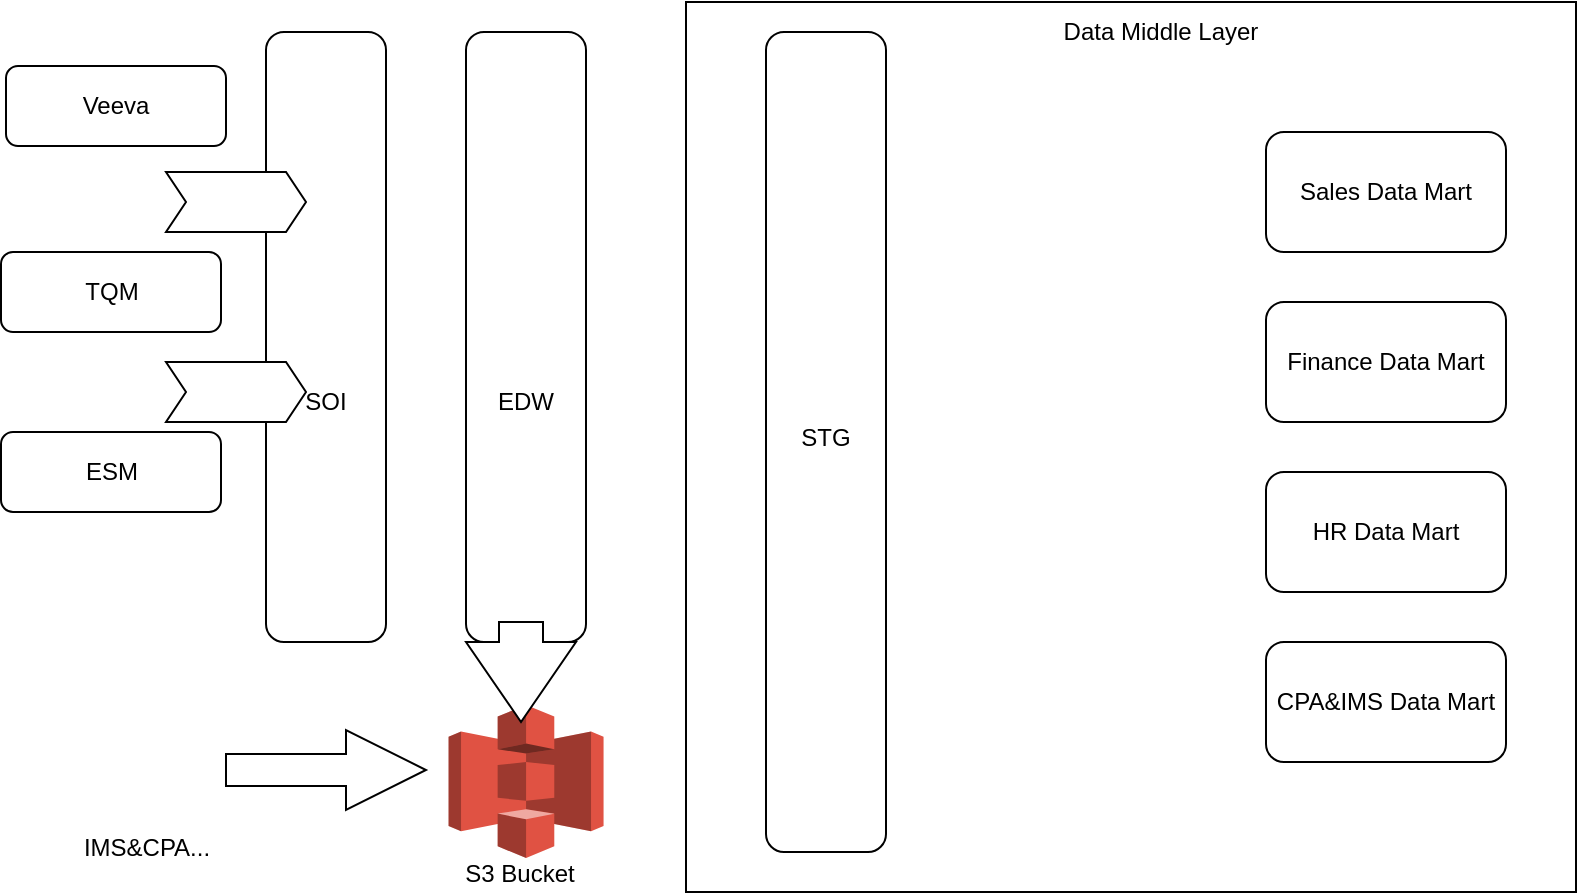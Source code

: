 <mxfile version="14.1.1" type="github">
  <diagram id="s8uIxDWAPQzP6aIuzZrn" name="第 1 页">
    <mxGraphModel dx="902" dy="524" grid="1" gridSize="10" guides="1" tooltips="1" connect="1" arrows="1" fold="1" page="1" pageScale="1" pageWidth="4681" pageHeight="3300" math="0" shadow="0">
      <root>
        <mxCell id="0" />
        <mxCell id="1" parent="0" />
        <mxCell id="qZydOTqYSD-dVVqWFDhd-57" value="" style="whiteSpace=wrap;html=1;aspect=fixed;rounded=0;sketch=0;" vertex="1" parent="1">
          <mxGeometry x="1030" y="425" width="445" height="445" as="geometry" />
        </mxCell>
        <mxCell id="qZydOTqYSD-dVVqWFDhd-52" value="" style="rounded=1;whiteSpace=wrap;html=1;sketch=0;rotation=90;" vertex="1" parent="1">
          <mxGeometry x="797.5" y="562.5" width="305" height="60" as="geometry" />
        </mxCell>
        <mxCell id="qZydOTqYSD-dVVqWFDhd-43" value="" style="group" vertex="1" connectable="0" parent="1">
          <mxGeometry x="920" y="760" width="77.5" height="93" as="geometry" />
        </mxCell>
        <mxCell id="qZydOTqYSD-dVVqWFDhd-38" value="" style="outlineConnect=0;dashed=0;verticalLabelPosition=bottom;verticalAlign=top;align=center;html=1;shape=mxgraph.aws3.s3;fillColor=#E05243;gradientColor=none;rounded=0;sketch=0;" vertex="1" parent="qZydOTqYSD-dVVqWFDhd-43">
          <mxGeometry x="-8.72" y="16.46" width="77.5" height="76.54" as="geometry" />
        </mxCell>
        <mxCell id="qZydOTqYSD-dVVqWFDhd-66" value="" style="html=1;shadow=0;dashed=0;align=center;verticalAlign=middle;shape=mxgraph.arrows2.arrow;dy=0.6;dx=40;direction=south;notch=0;rounded=0;sketch=0;" vertex="1" parent="qZydOTqYSD-dVVqWFDhd-43">
          <mxGeometry y="-25" width="55" height="50" as="geometry" />
        </mxCell>
        <mxCell id="qZydOTqYSD-dVVqWFDhd-56" value="" style="group" vertex="1" connectable="0" parent="1">
          <mxGeometry x="820" y="440" width="60" height="305" as="geometry" />
        </mxCell>
        <mxCell id="qZydOTqYSD-dVVqWFDhd-12" value="" style="rounded=1;whiteSpace=wrap;html=1;sketch=0;rotation=90;" vertex="1" parent="qZydOTqYSD-dVVqWFDhd-56">
          <mxGeometry x="-122.5" y="122.5" width="305" height="60" as="geometry" />
        </mxCell>
        <mxCell id="qZydOTqYSD-dVVqWFDhd-24" value="SOI" style="text;html=1;strokeColor=none;fillColor=none;align=center;verticalAlign=middle;whiteSpace=wrap;rounded=0;sketch=0;" vertex="1" parent="qZydOTqYSD-dVVqWFDhd-56">
          <mxGeometry x="10" y="175" width="40" height="20" as="geometry" />
        </mxCell>
        <mxCell id="qZydOTqYSD-dVVqWFDhd-2" value="Veeva" style="rounded=1;whiteSpace=wrap;html=1;sketch=0;" vertex="1" parent="1">
          <mxGeometry x="690" y="457" width="110" height="40" as="geometry" />
        </mxCell>
        <mxCell id="qZydOTqYSD-dVVqWFDhd-5" value="TQM" style="rounded=1;whiteSpace=wrap;html=1;sketch=0;" vertex="1" parent="1">
          <mxGeometry x="687.5" y="550" width="110" height="40" as="geometry" />
        </mxCell>
        <mxCell id="qZydOTqYSD-dVVqWFDhd-6" value="ESM" style="rounded=1;whiteSpace=wrap;html=1;sketch=0;" vertex="1" parent="1">
          <mxGeometry x="687.5" y="640" width="110" height="40" as="geometry" />
        </mxCell>
        <mxCell id="qZydOTqYSD-dVVqWFDhd-47" value="" style="group" vertex="1" connectable="0" parent="1">
          <mxGeometry x="730" y="780" width="61" height="78" as="geometry" />
        </mxCell>
        <mxCell id="qZydOTqYSD-dVVqWFDhd-11" value="" style="shape=image;html=1;verticalAlign=top;verticalLabelPosition=bottom;imageAspect=0;aspect=fixed;image=https://cdn2.iconfinder.com/data/icons/analytic-investment-and-balanced-scorecard/512/635_Bill_excel_file_invoice_statement-128.png;rounded=0;sketch=0;" vertex="1" parent="qZydOTqYSD-dVVqWFDhd-47">
          <mxGeometry width="58" height="58" as="geometry" />
        </mxCell>
        <mxCell id="qZydOTqYSD-dVVqWFDhd-44" value="IMS&amp;amp;CPA..." style="text;html=1;strokeColor=none;fillColor=none;align=center;verticalAlign=middle;whiteSpace=wrap;rounded=0;sketch=0;" vertex="1" parent="qZydOTqYSD-dVVqWFDhd-47">
          <mxGeometry y="58" width="61" height="20" as="geometry" />
        </mxCell>
        <mxCell id="qZydOTqYSD-dVVqWFDhd-53" value="EDW" style="text;html=1;strokeColor=none;fillColor=none;align=center;verticalAlign=middle;whiteSpace=wrap;rounded=0;sketch=0;" vertex="1" parent="1">
          <mxGeometry x="930" y="615" width="40" height="20" as="geometry" />
        </mxCell>
        <mxCell id="qZydOTqYSD-dVVqWFDhd-49" value="" style="html=1;shadow=0;dashed=0;align=center;verticalAlign=middle;shape=mxgraph.arrows2.arrow;dy=0;dx=10;notch=10;rounded=0;sketch=0;" vertex="1" parent="1">
          <mxGeometry x="770" y="605" width="70" height="30" as="geometry" />
        </mxCell>
        <mxCell id="qZydOTqYSD-dVVqWFDhd-48" value="" style="html=1;shadow=0;dashed=0;align=center;verticalAlign=middle;shape=mxgraph.arrows2.arrow;dy=0;dx=10;notch=10;rounded=0;sketch=0;" vertex="1" parent="1">
          <mxGeometry x="770" y="510" width="70" height="30" as="geometry" />
        </mxCell>
        <mxCell id="qZydOTqYSD-dVVqWFDhd-58" value="Data Middle Layer" style="text;html=1;strokeColor=none;fillColor=none;align=center;verticalAlign=middle;whiteSpace=wrap;rounded=0;sketch=0;" vertex="1" parent="1">
          <mxGeometry x="1200" y="430" width="135" height="20" as="geometry" />
        </mxCell>
        <mxCell id="qZydOTqYSD-dVVqWFDhd-65" value="" style="html=1;shadow=0;dashed=0;align=center;verticalAlign=middle;shape=mxgraph.arrows2.arrow;dy=0.6;dx=40;notch=0;rounded=0;sketch=0;" vertex="1" parent="1">
          <mxGeometry x="800" y="789" width="100" height="40" as="geometry" />
        </mxCell>
        <mxCell id="qZydOTqYSD-dVVqWFDhd-40" value="S3 Bucket" style="text;html=1;strokeColor=none;fillColor=none;align=center;verticalAlign=middle;whiteSpace=wrap;rounded=0;sketch=0;" vertex="1" parent="1">
          <mxGeometry x="917.469" y="853.0" width="60.062" height="16.46" as="geometry" />
        </mxCell>
        <mxCell id="qZydOTqYSD-dVVqWFDhd-60" value="" style="rounded=1;whiteSpace=wrap;html=1;sketch=0;rotation=90;" vertex="1" parent="1">
          <mxGeometry x="895" y="615" width="410" height="60" as="geometry" />
        </mxCell>
        <mxCell id="qZydOTqYSD-dVVqWFDhd-59" value="" style="group" vertex="1" connectable="0" parent="1">
          <mxGeometry x="1070" y="457.5" width="60" height="305" as="geometry" />
        </mxCell>
        <mxCell id="qZydOTqYSD-dVVqWFDhd-61" value="STG" style="text;html=1;strokeColor=none;fillColor=none;align=center;verticalAlign=middle;whiteSpace=wrap;rounded=0;sketch=0;" vertex="1" parent="qZydOTqYSD-dVVqWFDhd-59">
          <mxGeometry x="10" y="175" width="40" height="20" as="geometry" />
        </mxCell>
        <mxCell id="qZydOTqYSD-dVVqWFDhd-62" value="Sales Data Mart" style="rounded=1;whiteSpace=wrap;html=1;sketch=0;" vertex="1" parent="1">
          <mxGeometry x="1320" y="490" width="120" height="60" as="geometry" />
        </mxCell>
        <mxCell id="qZydOTqYSD-dVVqWFDhd-63" value="Finance Data Mart" style="rounded=1;whiteSpace=wrap;html=1;sketch=0;" vertex="1" parent="1">
          <mxGeometry x="1320" y="575" width="120" height="60" as="geometry" />
        </mxCell>
        <mxCell id="qZydOTqYSD-dVVqWFDhd-64" value="HR Data Mart" style="rounded=1;whiteSpace=wrap;html=1;sketch=0;" vertex="1" parent="1">
          <mxGeometry x="1320" y="660" width="120" height="60" as="geometry" />
        </mxCell>
        <mxCell id="qZydOTqYSD-dVVqWFDhd-70" value="CPA&amp;amp;IMS Data Mart" style="rounded=1;whiteSpace=wrap;html=1;sketch=0;" vertex="1" parent="1">
          <mxGeometry x="1320" y="745" width="120" height="60" as="geometry" />
        </mxCell>
      </root>
    </mxGraphModel>
  </diagram>
</mxfile>
